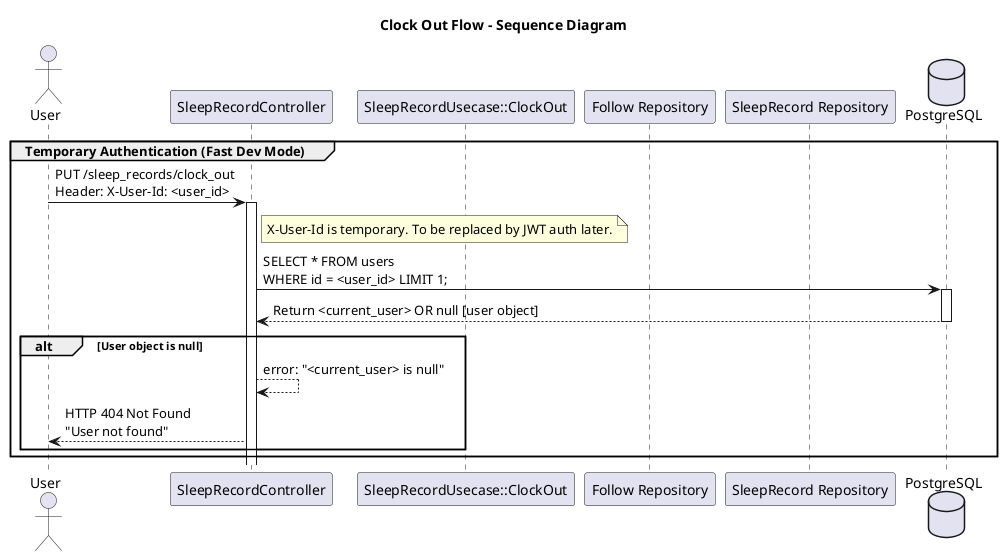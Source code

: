 @startuml ClockOutFlow
title Clock Out Flow - Sequence Diagram

' Define actors and components
actor User
participant "SleepRecordController" as Controller
participant "SleepRecordUsecase::ClockOut" as Usecase
participant "Follow Repository" as FollowRepository
participant "SleepRecord Repository" as SleepRecordRepository
database "PostgreSQL" as DB

' Temporary auth via X-User-Id header (for fast development, to be replaced later)
group Temporary Authentication (Fast Dev Mode)
    User -> Controller: PUT /sleep_records/clock_out\nHeader: X-User-Id: <user_id>
    activate Controller

    note right of Controller
      X-User-Id is temporary. To be replaced by JWT auth later.
    end note

    Controller -> DB: SELECT * FROM users\nWHERE id = <user_id> LIMIT 1;
    activate DB
    DB --> Controller: Return <current_user> OR null [user object]
    deactivate DB

    alt User object is null
        Controller --> Controller: error: "<current_user> is null"
        Controller --> User: HTTP 404 Not Found\n"User not found"
    end
end group

@enduml
